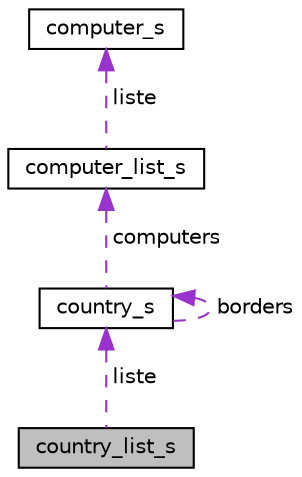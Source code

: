 digraph "country_list_s"
{
 // LATEX_PDF_SIZE
  edge [fontname="Helvetica",fontsize="10",labelfontname="Helvetica",labelfontsize="10"];
  node [fontname="Helvetica",fontsize="10",shape=record];
  Node1 [label="country_list_s",height=0.2,width=0.4,color="black", fillcolor="grey75", style="filled", fontcolor="black",tooltip=" "];
  Node2 -> Node1 [dir="back",color="darkorchid3",fontsize="10",style="dashed",label=" liste" ];
  Node2 [label="country_s",height=0.2,width=0.4,color="black", fillcolor="white", style="filled",URL="$structcountry__s.html",tooltip=" "];
  Node3 -> Node2 [dir="back",color="darkorchid3",fontsize="10",style="dashed",label=" computers" ];
  Node3 [label="computer_list_s",height=0.2,width=0.4,color="black", fillcolor="white", style="filled",URL="$structcomputer__list__s.html",tooltip=" "];
  Node4 -> Node3 [dir="back",color="darkorchid3",fontsize="10",style="dashed",label=" liste" ];
  Node4 [label="computer_s",height=0.2,width=0.4,color="black", fillcolor="white", style="filled",URL="$structcomputer__s.html",tooltip=" "];
  Node2 -> Node2 [dir="back",color="darkorchid3",fontsize="10",style="dashed",label=" borders" ];
}
